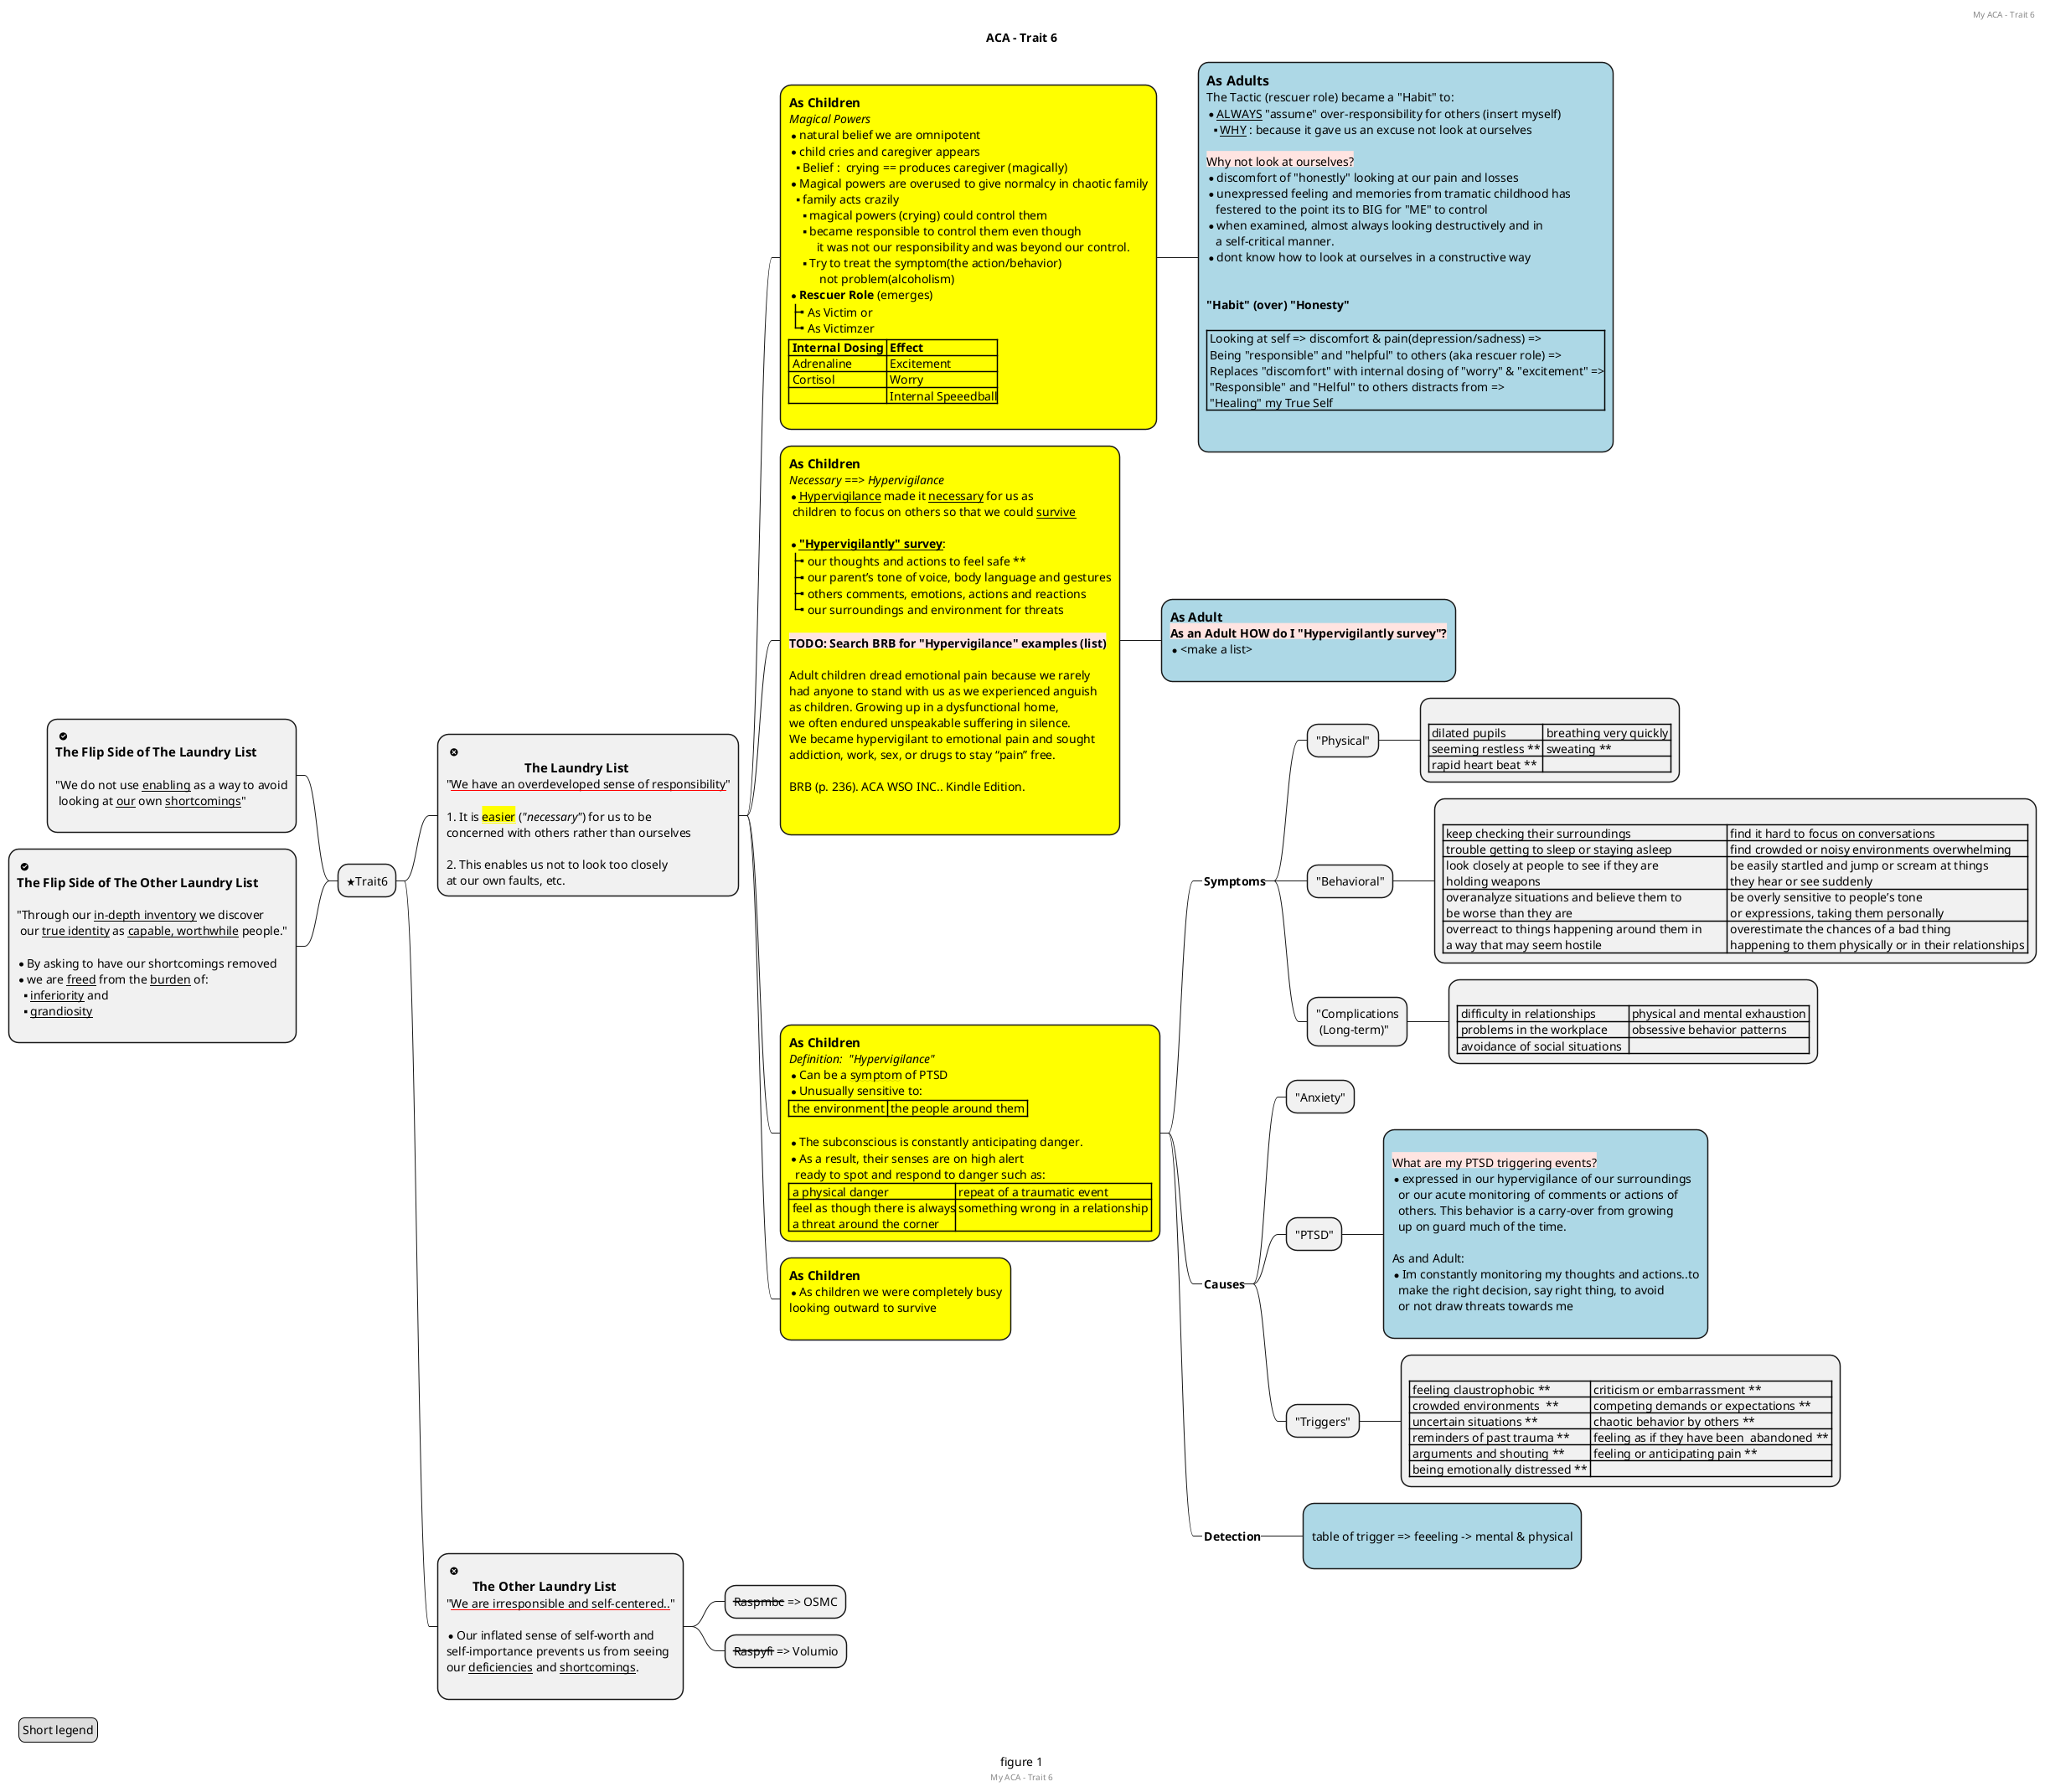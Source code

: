 @startmindmap

' <&name> = creole open iconic icons : https://useiconic.com/open/

'--------STYLING---------
<style>
mindmapDiagram {
  .green {
    BackgroundColor lightgreen
  }
  .asChild {
    BackgroundColor Yellow
  }
  .asAdult {
    BackgroundColor lightblue
  }
}
</style>

'--------MINDMAP---------

* <&star>Trait6

'-------The Laundry List-------
**: <&circle-x>
===\t\t\tThe Laundry List
"<u:red>We have an overdeveloped sense of responsibility</u>"

# It is <back:Yellow><u>easier</u></back> (//"necessary"//) for us to be
concerned with others rather than ourselves

# This enables us not to look too closely
at our own faults, etc.;

***:===As Children
====Magical Powers
* natural belief we are omnipotent
* child cries and caregiver appears
** Belief :  crying == produces caregiver (magically)
* Magical powers are overused to give normalcy in chaotic family
** family acts crazily
*** magical powers (crying) could control them
*** became responsible to control them even though
         it was not our responsibility and was beyond our control.
*** Try to treat the symptom(the action/behavior)
          not problem(alcoholism)
* **Rescuer Role** (emerges)
|_ As Victim or
|_ As Victimzer
|= Internal Dosing |= Effect    |
| Adrenaline      | Excitement |
| Cortisol        | Worry      |
|                 | Internal Speeedball|
;<<asChild>>

****:==As Adults
The Tactic (rescuer role) became a "Habit" to:
* __ALWAYS__ "assume" over-responsibility for others (insert myself)
** __WHY__ : because it gave us an excuse not look at ourselves

<back:MistyRose>Why not look at ourselves?</back>
* discomfort of "honestly" looking at our pain and losses
* unexpressed feeling and memories from tramatic childhood has
   festered to the point its to BIG for "ME" to control
* when examined, almost always looking destructively and in
   a self-critical manner.
* dont know how to look at ourselves in a constructive way


**"Habit" (over) "Honesty"**

| Looking at self => discomfort & pain(depression/sadness) =>\n Being "responsible" and "helpful" to others (aka rescuer role) =>\n Replaces "discomfort" with internal dosing of "worry" & "excitement" =>\n "Responsible" and "Helful" to others distracts from =>\n "Healing" my True Self |

;<<asAdult>>

***:===As Children
====Necessary ==> Hypervigilance
* __Hypervigilance__ made it __necessary__ for us as
 children to focus on others so that we could __survive__

* **__"Hypervigilantly" survey__**:
|_ our thoughts and actions to feel safe **
|_ our parent’s tone of voice, body language and gestures
|_ others comments, emotions, actions and reactions
|_ our surroundings and environment for threats

<back:MistyRose>**TODO: Search BRB for "Hypervigilance" examples (list)**</back>

Adult children dread emotional pain because we rarely
had anyone to stand with us as we experienced anguish
as children. Growing up in a dysfunctional home,
we often endured unspeakable suffering in silence.
We became hypervigilant to emotional pain and sought
addiction, work, sex, or drugs to stay “pain” free.

BRB (p. 236). ACA WSO INC.. Kindle Edition.

;<<asChild>>
****:===As Adult
<back:MistyRose>**As an Adult HOW do I "Hypervigilantly survey"?**</back>
* <make a list>
;<<asAdult>>

***:===As Children
==== Definition:  "Hypervigilance"
* Can be a <w>symptom</w> of PTSD
* Unusually sensitive to:
| the environment | the people around them |

* The subconscious is constantly anticipating danger.
* As a result, their senses are on high alert
  ready to spot and respond to danger such as:
| a physical danger | repeat of a traumatic event|
| feel as though there is always\n a threat around the corner | something wrong in a relationship |;<<asChild>>


****_ **Symptoms**
***** "Physical"
******:
| dilated pupils      | breathing very quickly |
| seeming restless ** | sweating **            |
| rapid heart beat ** |                        |;
***** "Behavioral"
******:
| keep checking their surroundings                            | find it hard to focus on conversations          |
| trouble getting to sleep or staying asleep                  | find crowded or noisy environments overwhelming |
| look closely at people to see if they are\n holding weapons | be easily startled and jump or scream at things\n they hear or see suddenly |
| overanalyze situations and believe them to\n be worse than they are| be overly sensitive to people’s tone\n or expressions, taking them personally |
| overreact to things happening around them in\n a way that may seem hostile | overestimate the chances of a bad thing\n happening to them physically or in their relationships |;
***** "Complications\n (Long-term)"
******:
| difficulty in relationships     | physical and mental exhaustion |
| problems in the workplace       | obsessive behavior patterns    |
| avoidance of social situations  |                                |;

****_ **Causes**
***** "Anxiety"
***** "PTSD"
******:
<back:MistyRose>What are my PTSD triggering events?</back>
* expressed in our hypervigilance of our surroundings
  or our acute monitoring of comments or actions of
  others. This behavior is a carry-over from growing
  up on guard much of the time.

As and Adult:
* Im constantly monitoring my thoughts and actions..to
  make the right decision, say right thing, to avoid
  or not draw threats towards me
;<<asAdult>>

***** "Triggers"
******:
| feeling claustrophobic **       | criticism or embarrassment **        |
| crowded environments  **        | competing demands or expectations ** |
| uncertain situations **         | chaotic behavior by others **        |
| reminders of past trauma **     | feeling as if they have been  abandoned ** |
| arguments and shouting **       | feeling or anticipating pain **      |
| being emotionally distressed ** |                                      |;

****_ **Detection**
*****:
table of trigger => feeeling -> mental & physical
;<<asAdult>>


***:===As Children
* As children we were completely busy
looking outward to survive
;<<asChild>>

'-------The Other Laundry List-------

**: <&circle-x>
===\tThe Other Laundry List
"<u:red>We are irresponsible and self-centered..</u>"

* Our inflated sense of self-worth and
self-importance prevents us from seeing
our <u>deficiencies</u> and <u>shortcomings</u>.
;
*** <s>Raspmbc</s> => OSMC
*** <s>Raspyfi</s> => Volumio

left side

'-------The Flip Side of The Laundry List-------
**: <&circle-check>
===The Flip Side of The Laundry List

"We do not use <u>enabling</u> as a way to avoid
 looking at <u>our</u> own <u>shortcomings</u>"
;

'-------The Flip Side of The Other Laundry List-------
**: <&circle-check>
===The Flip Side of The Other Laundry List

"Through our <u>in-depth inventory</u> we discover
 our <u>true identity</u> as <u>capable<u>, <u>worthwhile</u> people."

* By asking to have our shortcomings removed
* we are <u>freed</u> from the <u>burden</u> of:
** <u>inferiority</u> and
** <u>grandiosity</u>
;

'==========TITLE============
caption figure 1
title ACA - Trait 6

header
My ACA - Trait 6
endheader

center footer My ACA - Trait 6

legend left
  Short legend
endlegend
@endmindmap